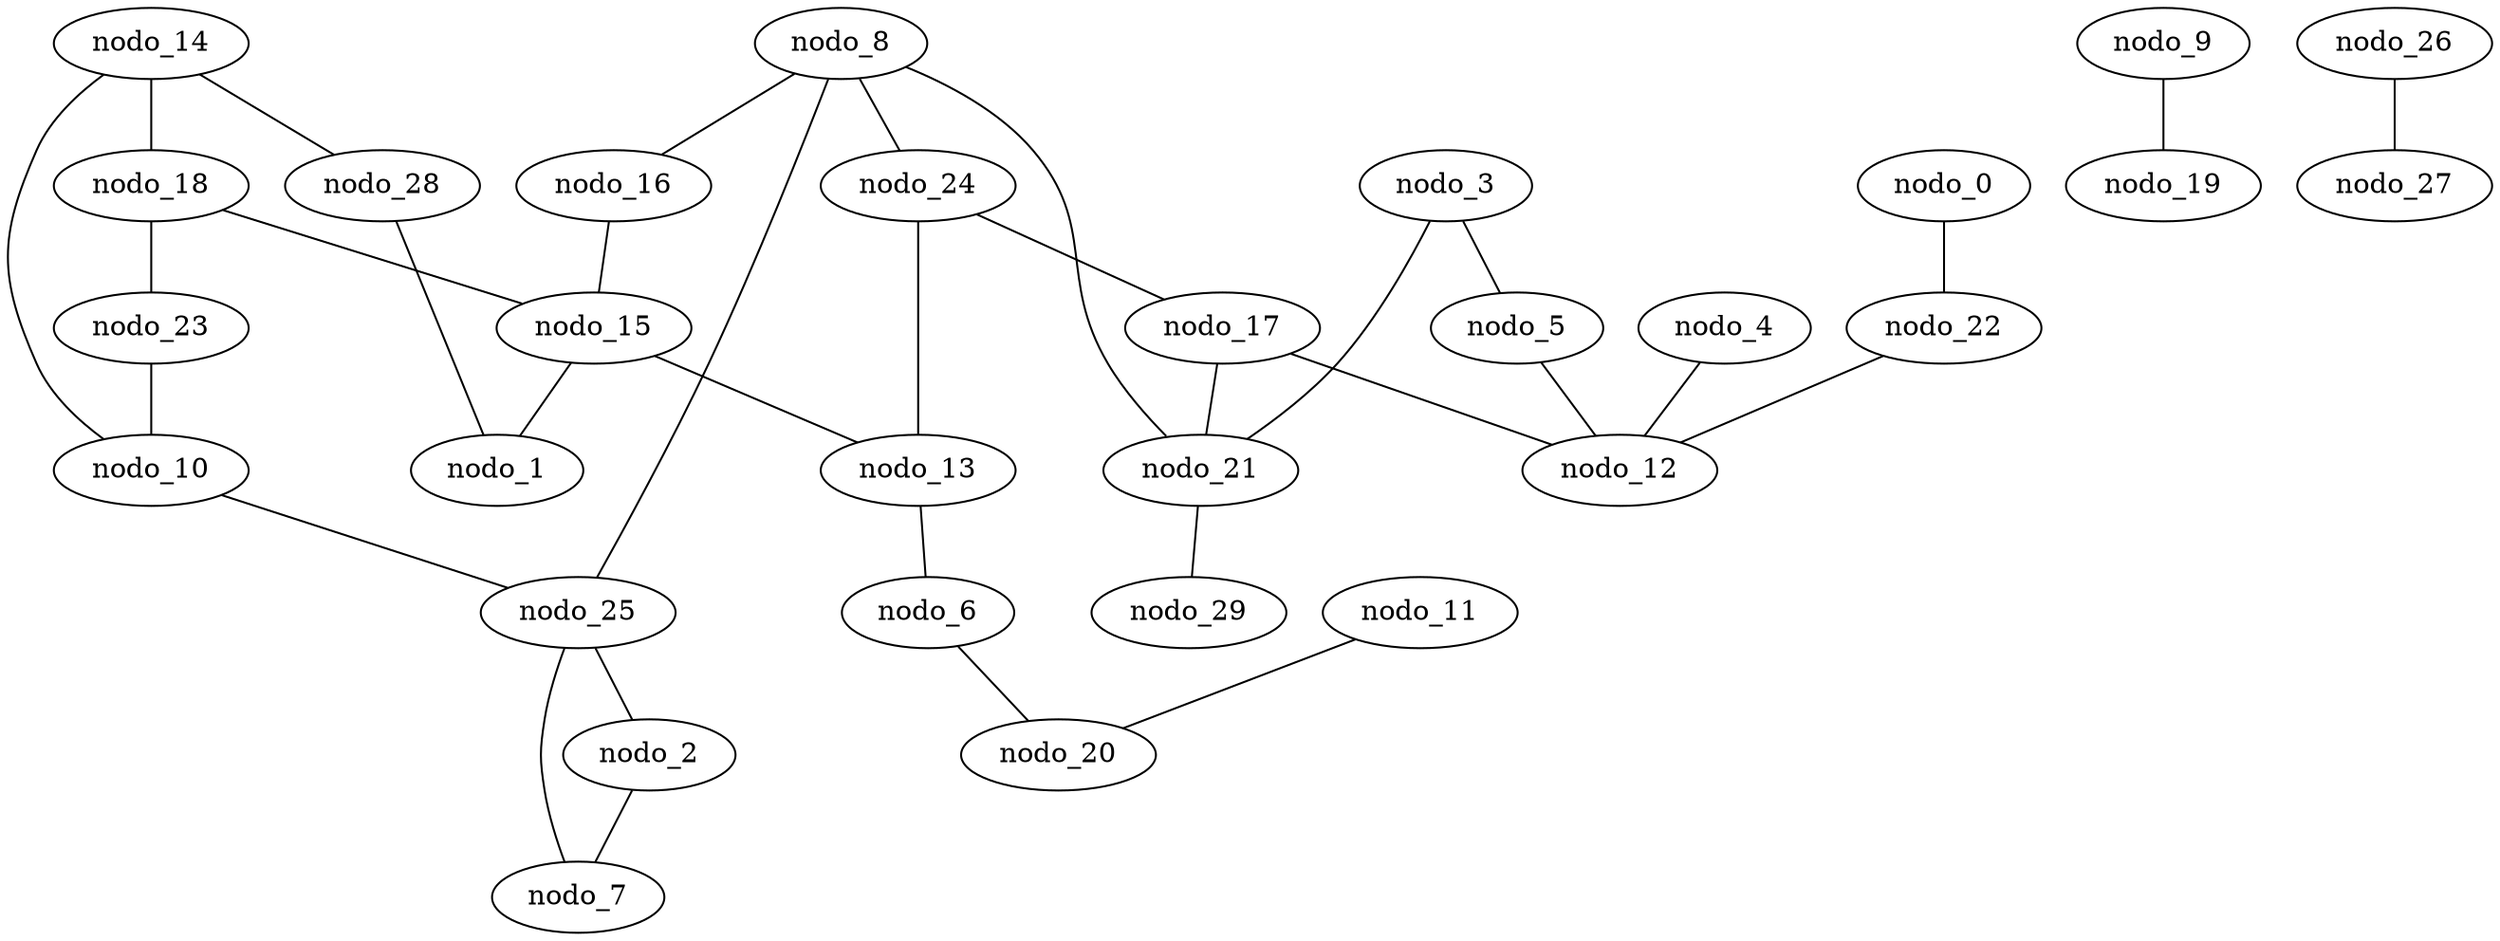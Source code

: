 graph gen_gilbert_30 {
  nodo_15 -- nodo_1;
  nodo_23 -- nodo_10;
  nodo_14 -- nodo_18;
  nodo_10 -- nodo_14;
  nodo_13 -- nodo_6;
  nodo_15 -- nodo_13;
  nodo_3 -- nodo_21;
  nodo_18 -- nodo_23;
  nodo_4 -- nodo_12;
  nodo_8 -- nodo_16;
  nodo_17 -- nodo_12;
  nodo_22 -- nodo_12;
  nodo_24 -- nodo_17;
  nodo_21 -- nodo_29;
  nodo_25 -- nodo_2;
  nodo_24 -- nodo_13;
  nodo_3 -- nodo_5;
  nodo_14 -- nodo_28;
  nodo_2 -- nodo_7;
  nodo_10 -- nodo_25;
  nodo_25 -- nodo_7;
  nodo_28 -- nodo_1;
  nodo_8 -- nodo_25;
  nodo_18 -- nodo_15;
  nodo_5 -- nodo_12;
  nodo_16 -- nodo_15;
  nodo_8 -- nodo_24;
  nodo_17 -- nodo_21;
  nodo_9 -- nodo_19;
  nodo_11 -- nodo_20;
  nodo_0 -- nodo_22;
  nodo_26 -- nodo_27;
  nodo_8 -- nodo_21;
  nodo_6 -- nodo_20;
}